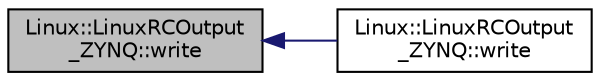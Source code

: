 digraph "Linux::LinuxRCOutput_ZYNQ::write"
{
 // INTERACTIVE_SVG=YES
  edge [fontname="Helvetica",fontsize="10",labelfontname="Helvetica",labelfontsize="10"];
  node [fontname="Helvetica",fontsize="10",shape=record];
  rankdir="LR";
  Node1 [label="Linux::LinuxRCOutput\l_ZYNQ::write",height=0.2,width=0.4,color="black", fillcolor="grey75", style="filled" fontcolor="black"];
  Node1 -> Node2 [dir="back",color="midnightblue",fontsize="10",style="solid",fontname="Helvetica"];
  Node2 [label="Linux::LinuxRCOutput\l_ZYNQ::write",height=0.2,width=0.4,color="black", fillcolor="white", style="filled",URL="$classLinux_1_1LinuxRCOutput__ZYNQ.html#a8ab2f690faf07240ae85e3bd6e90b067"];
}

